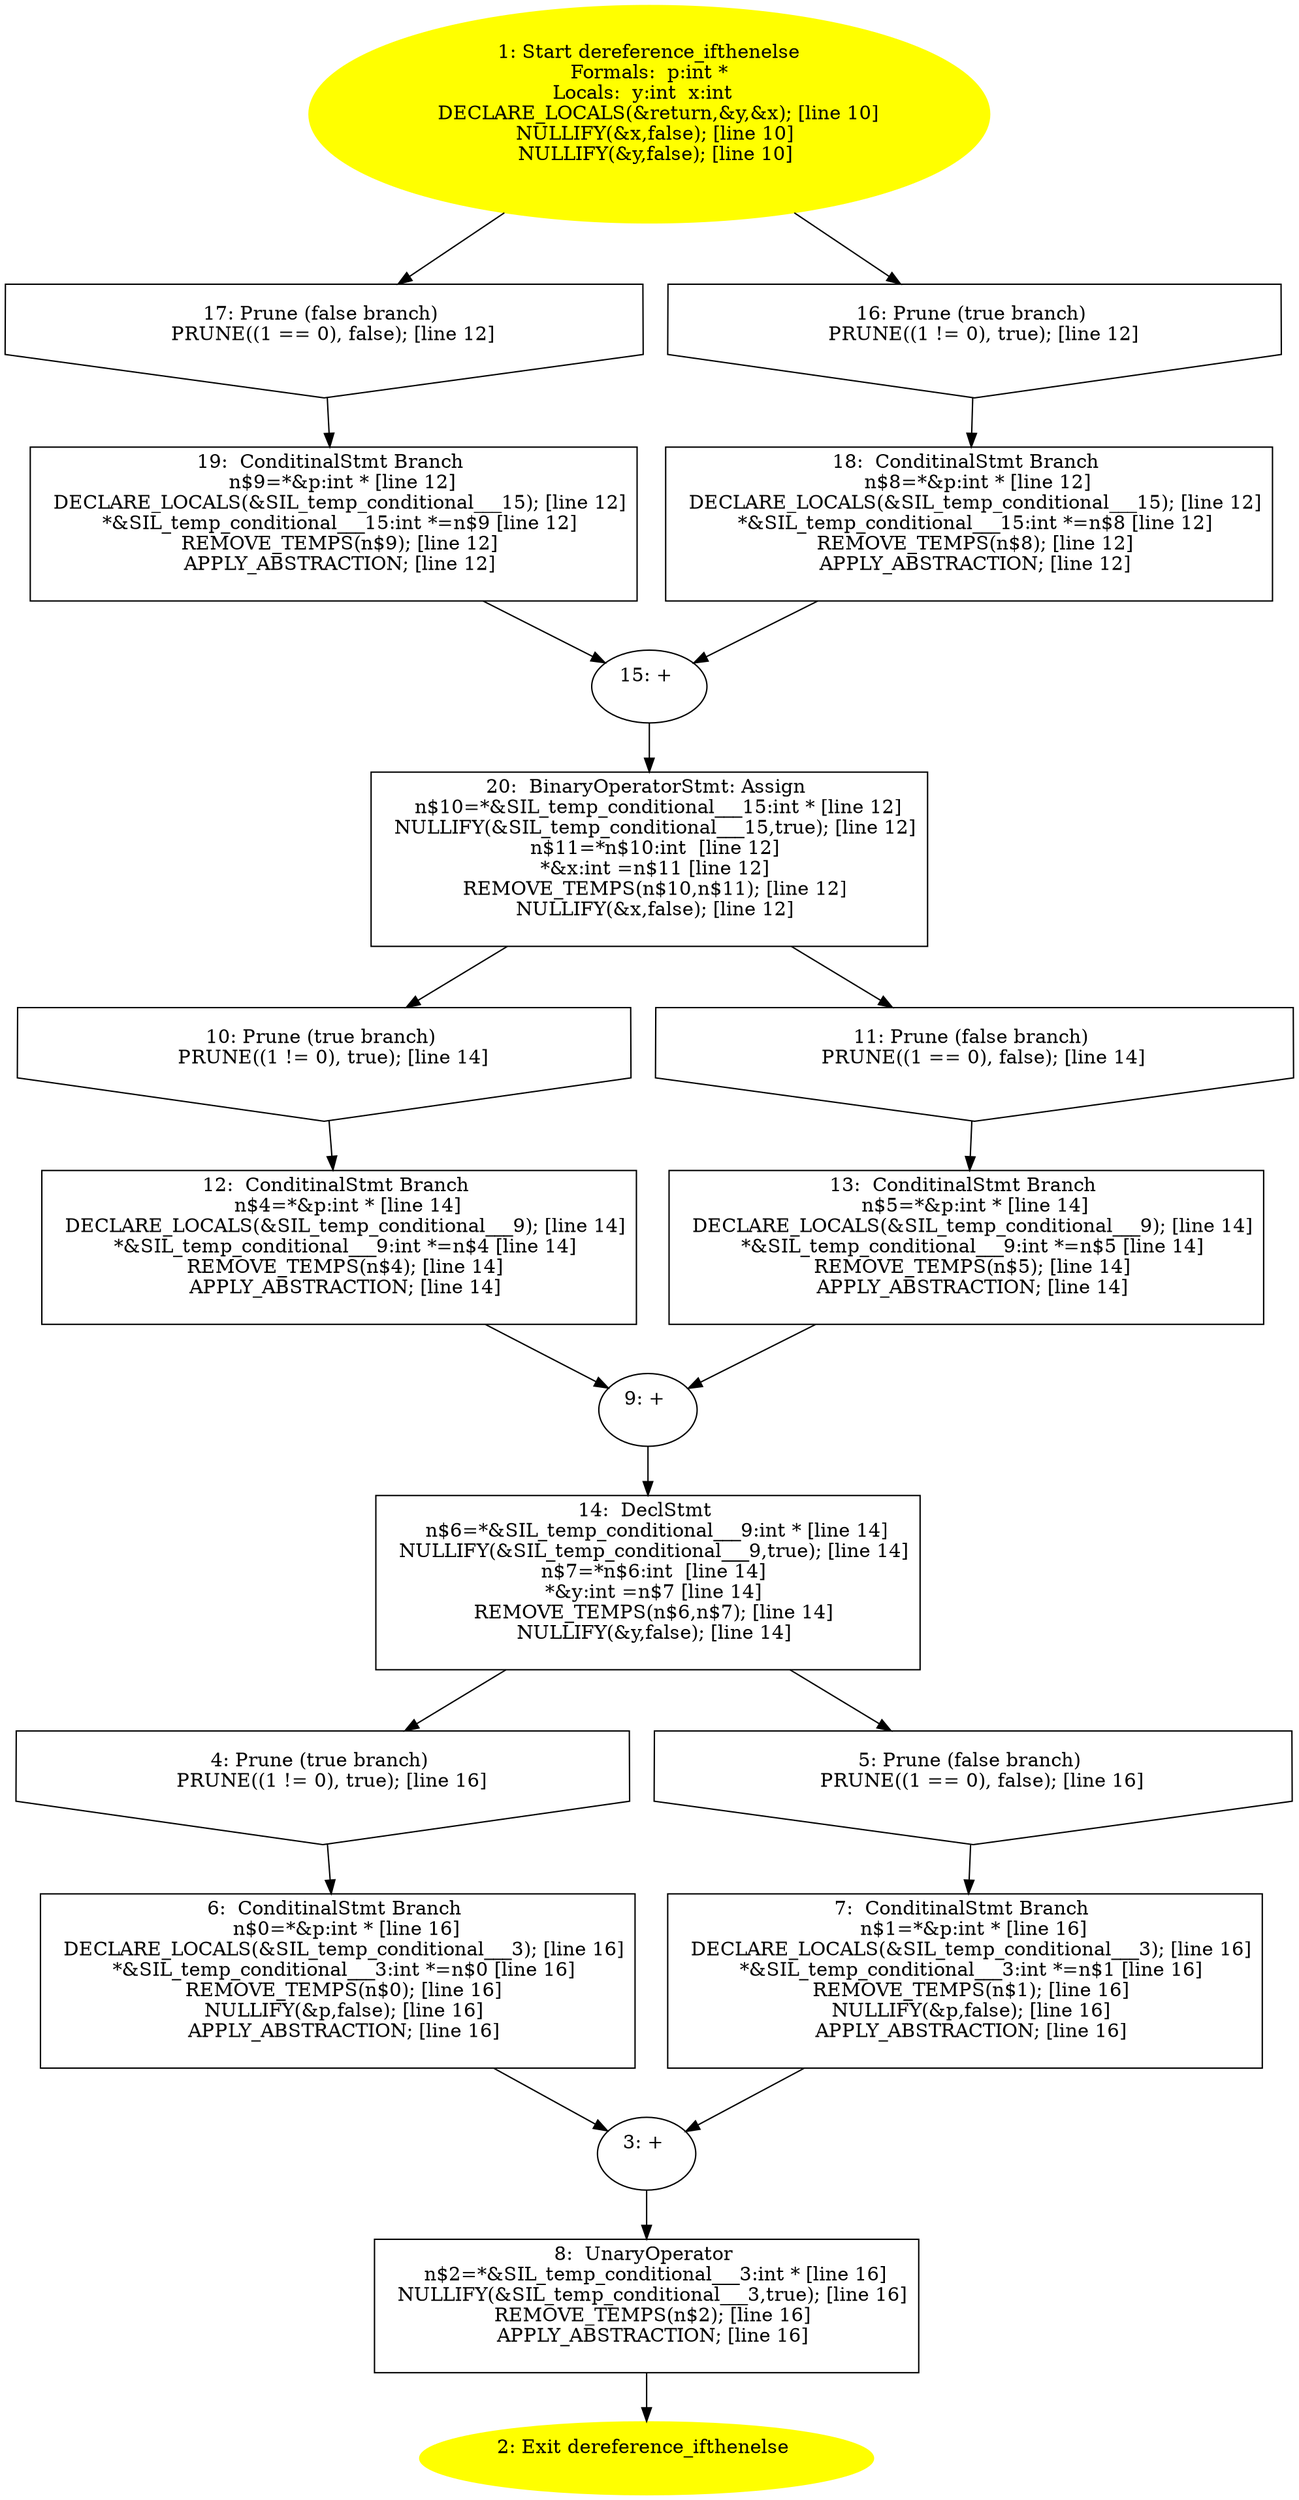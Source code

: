 digraph iCFG {
20 [label="20:  BinaryOperatorStmt: Assign \n   n$10=*&SIL_temp_conditional___15:int * [line 12]\n  NULLIFY(&SIL_temp_conditional___15,true); [line 12]\n  n$11=*n$10:int  [line 12]\n  *&x:int =n$11 [line 12]\n  REMOVE_TEMPS(n$10,n$11); [line 12]\n  NULLIFY(&x,false); [line 12]\n " shape="box"]
	

	 20 -> 10 ;
	 20 -> 11 ;
19 [label="19:  ConditinalStmt Branch \n   n$9=*&p:int * [line 12]\n  DECLARE_LOCALS(&SIL_temp_conditional___15); [line 12]\n  *&SIL_temp_conditional___15:int *=n$9 [line 12]\n  REMOVE_TEMPS(n$9); [line 12]\n  APPLY_ABSTRACTION; [line 12]\n " shape="box"]
	

	 19 -> 15 ;
18 [label="18:  ConditinalStmt Branch \n   n$8=*&p:int * [line 12]\n  DECLARE_LOCALS(&SIL_temp_conditional___15); [line 12]\n  *&SIL_temp_conditional___15:int *=n$8 [line 12]\n  REMOVE_TEMPS(n$8); [line 12]\n  APPLY_ABSTRACTION; [line 12]\n " shape="box"]
	

	 18 -> 15 ;
17 [label="17: Prune (false branch) \n   PRUNE((1 == 0), false); [line 12]\n " shape="invhouse"]
	

	 17 -> 19 ;
16 [label="16: Prune (true branch) \n   PRUNE((1 != 0), true); [line 12]\n " shape="invhouse"]
	

	 16 -> 18 ;
15 [label="15: + \n  " ]
	

	 15 -> 20 ;
14 [label="14:  DeclStmt \n   n$6=*&SIL_temp_conditional___9:int * [line 14]\n  NULLIFY(&SIL_temp_conditional___9,true); [line 14]\n  n$7=*n$6:int  [line 14]\n  *&y:int =n$7 [line 14]\n  REMOVE_TEMPS(n$6,n$7); [line 14]\n  NULLIFY(&y,false); [line 14]\n " shape="box"]
	

	 14 -> 4 ;
	 14 -> 5 ;
13 [label="13:  ConditinalStmt Branch \n   n$5=*&p:int * [line 14]\n  DECLARE_LOCALS(&SIL_temp_conditional___9); [line 14]\n  *&SIL_temp_conditional___9:int *=n$5 [line 14]\n  REMOVE_TEMPS(n$5); [line 14]\n  APPLY_ABSTRACTION; [line 14]\n " shape="box"]
	

	 13 -> 9 ;
12 [label="12:  ConditinalStmt Branch \n   n$4=*&p:int * [line 14]\n  DECLARE_LOCALS(&SIL_temp_conditional___9); [line 14]\n  *&SIL_temp_conditional___9:int *=n$4 [line 14]\n  REMOVE_TEMPS(n$4); [line 14]\n  APPLY_ABSTRACTION; [line 14]\n " shape="box"]
	

	 12 -> 9 ;
11 [label="11: Prune (false branch) \n   PRUNE((1 == 0), false); [line 14]\n " shape="invhouse"]
	

	 11 -> 13 ;
10 [label="10: Prune (true branch) \n   PRUNE((1 != 0), true); [line 14]\n " shape="invhouse"]
	

	 10 -> 12 ;
9 [label="9: + \n  " ]
	

	 9 -> 14 ;
8 [label="8:  UnaryOperator \n   n$2=*&SIL_temp_conditional___3:int * [line 16]\n  NULLIFY(&SIL_temp_conditional___3,true); [line 16]\n  REMOVE_TEMPS(n$2); [line 16]\n  APPLY_ABSTRACTION; [line 16]\n " shape="box"]
	

	 8 -> 2 ;
7 [label="7:  ConditinalStmt Branch \n   n$1=*&p:int * [line 16]\n  DECLARE_LOCALS(&SIL_temp_conditional___3); [line 16]\n  *&SIL_temp_conditional___3:int *=n$1 [line 16]\n  REMOVE_TEMPS(n$1); [line 16]\n  NULLIFY(&p,false); [line 16]\n  APPLY_ABSTRACTION; [line 16]\n " shape="box"]
	

	 7 -> 3 ;
6 [label="6:  ConditinalStmt Branch \n   n$0=*&p:int * [line 16]\n  DECLARE_LOCALS(&SIL_temp_conditional___3); [line 16]\n  *&SIL_temp_conditional___3:int *=n$0 [line 16]\n  REMOVE_TEMPS(n$0); [line 16]\n  NULLIFY(&p,false); [line 16]\n  APPLY_ABSTRACTION; [line 16]\n " shape="box"]
	

	 6 -> 3 ;
5 [label="5: Prune (false branch) \n   PRUNE((1 == 0), false); [line 16]\n " shape="invhouse"]
	

	 5 -> 7 ;
4 [label="4: Prune (true branch) \n   PRUNE((1 != 0), true); [line 16]\n " shape="invhouse"]
	

	 4 -> 6 ;
3 [label="3: + \n  " ]
	

	 3 -> 8 ;
2 [label="2: Exit dereference_ifthenelse \n  " color=yellow style=filled]
	

1 [label="1: Start dereference_ifthenelse\nFormals:  p:int *\nLocals:  y:int  x:int  \n   DECLARE_LOCALS(&return,&y,&x); [line 10]\n  NULLIFY(&x,false); [line 10]\n  NULLIFY(&y,false); [line 10]\n " color=yellow style=filled]
	

	 1 -> 16 ;
	 1 -> 17 ;
}

